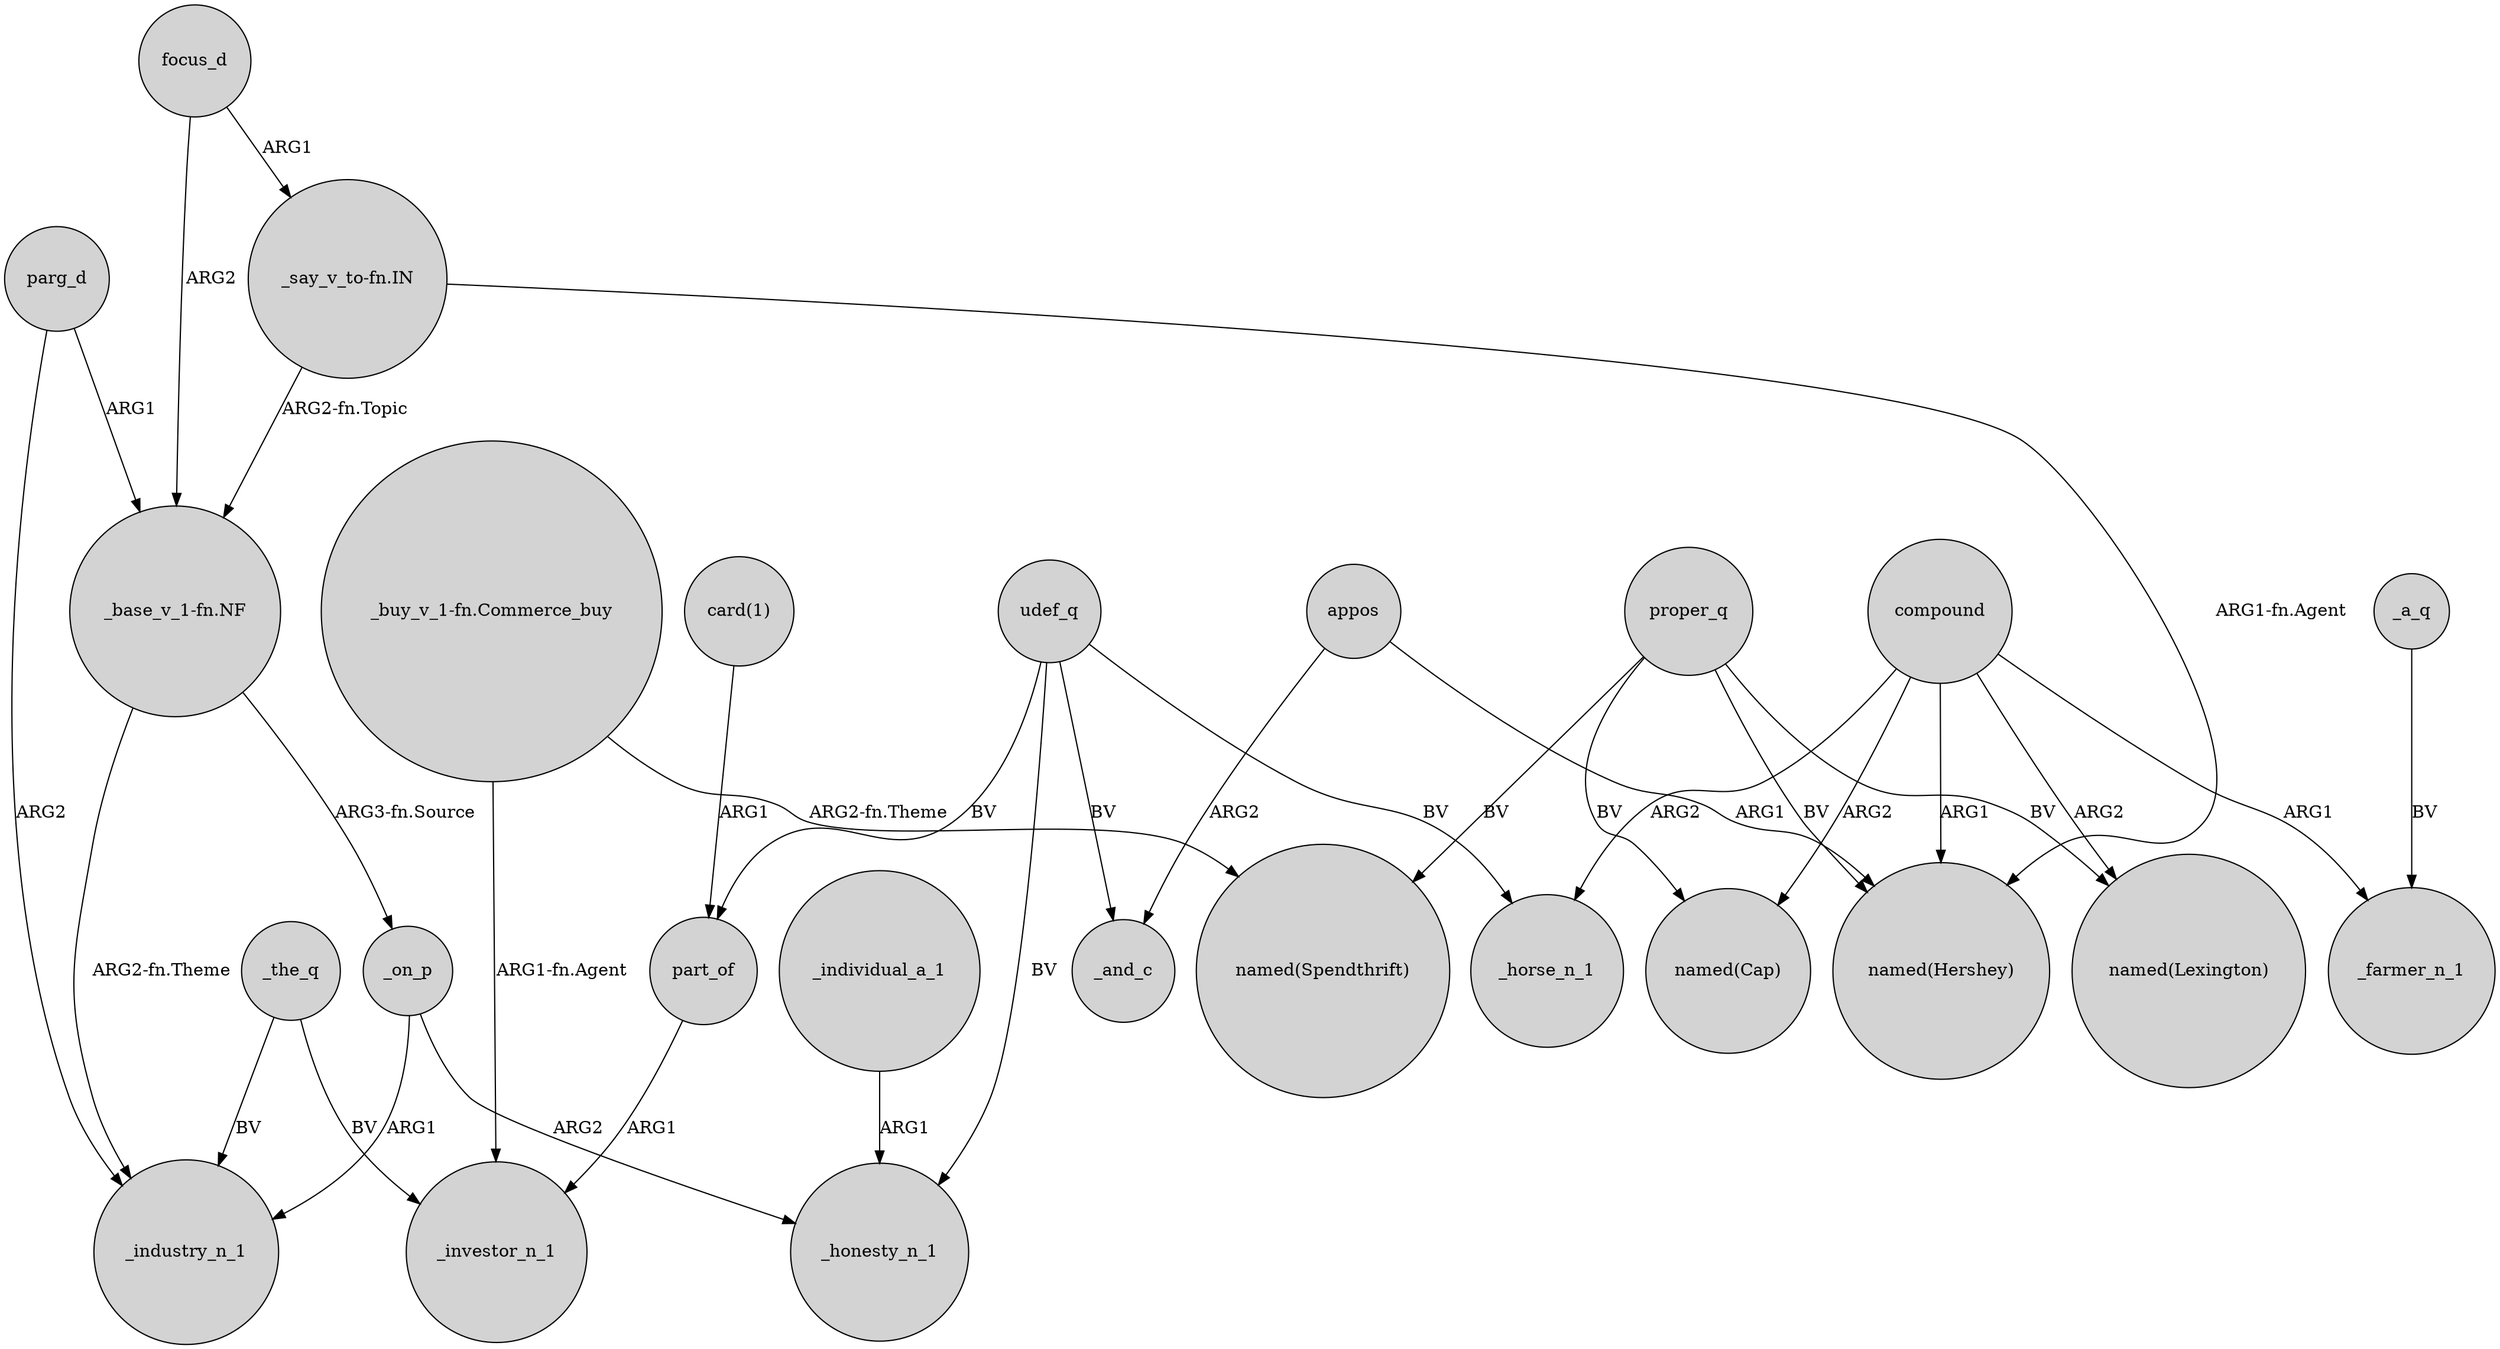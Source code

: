 digraph {
	node [shape=circle style=filled]
	parg_d -> _industry_n_1 [label=ARG2]
	_on_p -> _honesty_n_1 [label=ARG2]
	udef_q -> part_of [label=BV]
	"_say_v_to-fn.IN" -> "named(Hershey)" [label="ARG1-fn.Agent"]
	_on_p -> _industry_n_1 [label=ARG1]
	_the_q -> _investor_n_1 [label=BV]
	compound -> "named(Hershey)" [label=ARG1]
	compound -> "named(Cap)" [label=ARG2]
	_individual_a_1 -> _honesty_n_1 [label=ARG1]
	proper_q -> "named(Spendthrift)" [label=BV]
	_the_q -> _industry_n_1 [label=BV]
	_a_q -> _farmer_n_1 [label=BV]
	"_base_v_1-fn.NF" -> _on_p [label="ARG3-fn.Source"]
	udef_q -> _honesty_n_1 [label=BV]
	appos -> "named(Hershey)" [label=ARG1]
	compound -> _horse_n_1 [label=ARG2]
	compound -> _farmer_n_1 [label=ARG1]
	"_base_v_1-fn.NF" -> _industry_n_1 [label="ARG2-fn.Theme"]
	"_say_v_to-fn.IN" -> "_base_v_1-fn.NF" [label="ARG2-fn.Topic"]
	appos -> _and_c [label=ARG2]
	"_buy_v_1-fn.Commerce_buy" -> _investor_n_1 [label="ARG1-fn.Agent"]
	proper_q -> "named(Hershey)" [label=BV]
	"_buy_v_1-fn.Commerce_buy" -> "named(Spendthrift)" [label="ARG2-fn.Theme"]
	"card(1)" -> part_of [label=ARG1]
	compound -> "named(Lexington)" [label=ARG2]
	proper_q -> "named(Cap)" [label=BV]
	part_of -> _investor_n_1 [label=ARG1]
	udef_q -> _horse_n_1 [label=BV]
	udef_q -> _and_c [label=BV]
	focus_d -> "_base_v_1-fn.NF" [label=ARG2]
	parg_d -> "_base_v_1-fn.NF" [label=ARG1]
	focus_d -> "_say_v_to-fn.IN" [label=ARG1]
	proper_q -> "named(Lexington)" [label=BV]
}
